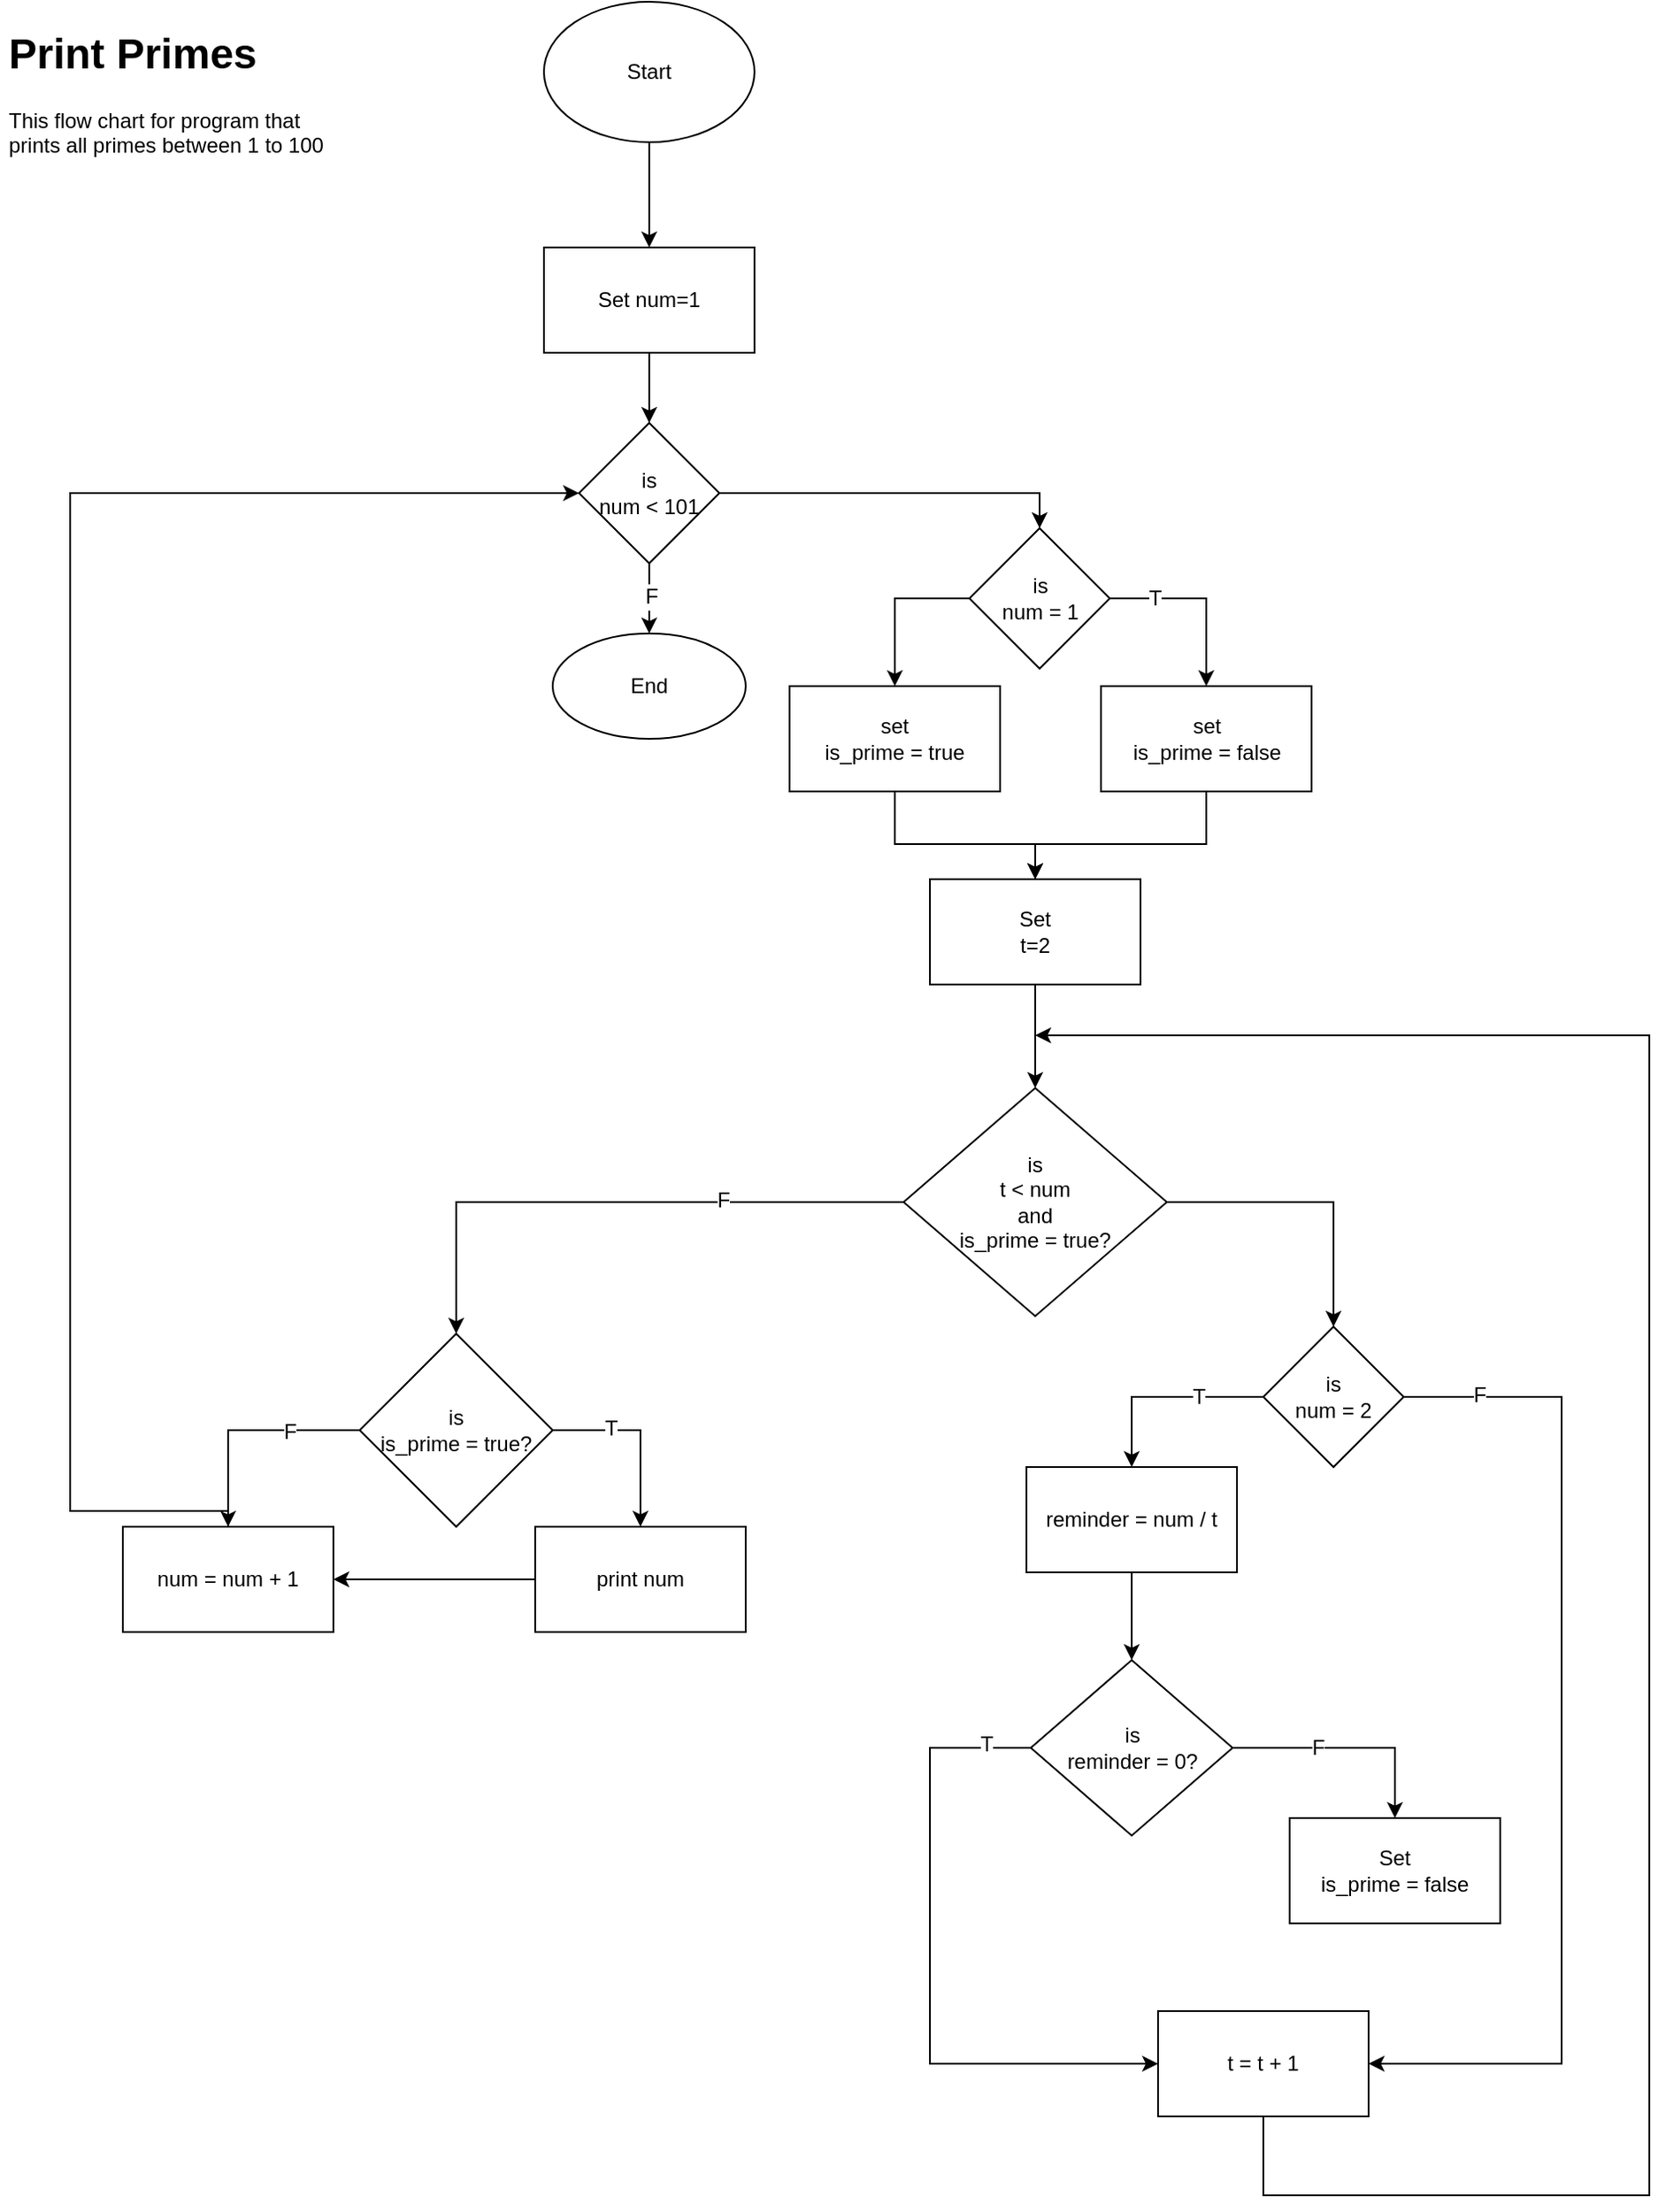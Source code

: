 <mxfile version="12.3.8" type="github" pages="1">
  <diagram id="fBhRIyqZVW_r_yEtZ3Ld" name="Page-1">
    <mxGraphModel dx="946" dy="614" grid="1" gridSize="10" guides="1" tooltips="1" connect="1" arrows="1" fold="1" page="1" pageScale="1" pageWidth="827" pageHeight="1169" math="0" shadow="0">
      <root>
        <mxCell id="0"/>
        <mxCell id="1" parent="0"/>
        <mxCell id="jRZstdHp75a4OI8d3Yq_-3" value="" style="edgeStyle=orthogonalEdgeStyle;rounded=0;orthogonalLoop=1;jettySize=auto;html=1;" edge="1" parent="1" source="jRZstdHp75a4OI8d3Yq_-1" target="jRZstdHp75a4OI8d3Yq_-2">
          <mxGeometry relative="1" as="geometry"/>
        </mxCell>
        <mxCell id="jRZstdHp75a4OI8d3Yq_-1" value="Start" style="ellipse;whiteSpace=wrap;html=1;" vertex="1" parent="1">
          <mxGeometry x="340" y="20" width="120" height="80" as="geometry"/>
        </mxCell>
        <mxCell id="jRZstdHp75a4OI8d3Yq_-5" value="" style="edgeStyle=orthogonalEdgeStyle;rounded=0;orthogonalLoop=1;jettySize=auto;html=1;" edge="1" parent="1" source="jRZstdHp75a4OI8d3Yq_-2" target="jRZstdHp75a4OI8d3Yq_-4">
          <mxGeometry relative="1" as="geometry"/>
        </mxCell>
        <mxCell id="jRZstdHp75a4OI8d3Yq_-2" value="Set num=1" style="rounded=0;whiteSpace=wrap;html=1;" vertex="1" parent="1">
          <mxGeometry x="340" y="160" width="120" height="60" as="geometry"/>
        </mxCell>
        <mxCell id="jRZstdHp75a4OI8d3Yq_-38" value="" style="edgeStyle=orthogonalEdgeStyle;rounded=0;orthogonalLoop=1;jettySize=auto;html=1;" edge="1" parent="1" source="jRZstdHp75a4OI8d3Yq_-4" target="jRZstdHp75a4OI8d3Yq_-37">
          <mxGeometry relative="1" as="geometry"/>
        </mxCell>
        <mxCell id="jRZstdHp75a4OI8d3Yq_-39" value="F" style="text;html=1;align=center;verticalAlign=middle;resizable=0;points=[];;labelBackgroundColor=#ffffff;" vertex="1" connectable="0" parent="jRZstdHp75a4OI8d3Yq_-38">
          <mxGeometry x="-0.05" y="1" relative="1" as="geometry">
            <mxPoint as="offset"/>
          </mxGeometry>
        </mxCell>
        <mxCell id="LmhTYOiQ3rj2WEejhHd--53" style="edgeStyle=orthogonalEdgeStyle;rounded=0;orthogonalLoop=1;jettySize=auto;html=1;entryX=0.5;entryY=0;entryDx=0;entryDy=0;" edge="1" parent="1" source="jRZstdHp75a4OI8d3Yq_-4" target="jRZstdHp75a4OI8d3Yq_-13">
          <mxGeometry relative="1" as="geometry"/>
        </mxCell>
        <mxCell id="jRZstdHp75a4OI8d3Yq_-4" value="is&lt;br&gt;num &amp;lt; 101" style="rhombus;whiteSpace=wrap;html=1;" vertex="1" parent="1">
          <mxGeometry x="360" y="260" width="80" height="80" as="geometry"/>
        </mxCell>
        <mxCell id="LmhTYOiQ3rj2WEejhHd--50" value="" style="edgeStyle=orthogonalEdgeStyle;rounded=0;orthogonalLoop=1;jettySize=auto;html=1;" edge="1" parent="1" source="jRZstdHp75a4OI8d3Yq_-6" target="jRZstdHp75a4OI8d3Yq_-11">
          <mxGeometry relative="1" as="geometry"/>
        </mxCell>
        <mxCell id="jRZstdHp75a4OI8d3Yq_-6" value="Set&lt;br&gt;t=2" style="rounded=0;whiteSpace=wrap;html=1;" vertex="1" parent="1">
          <mxGeometry x="560" y="520" width="120" height="60" as="geometry"/>
        </mxCell>
        <mxCell id="jRZstdHp75a4OI8d3Yq_-41" value="" style="edgeStyle=orthogonalEdgeStyle;rounded=0;orthogonalLoop=1;jettySize=auto;html=1;entryX=0.5;entryY=0;entryDx=0;entryDy=0;" edge="1" parent="1" source="jRZstdHp75a4OI8d3Yq_-11" target="jRZstdHp75a4OI8d3Yq_-40">
          <mxGeometry relative="1" as="geometry"/>
        </mxCell>
        <mxCell id="jRZstdHp75a4OI8d3Yq_-42" value="F" style="text;html=1;align=center;verticalAlign=middle;resizable=0;points=[];;labelBackgroundColor=#ffffff;" vertex="1" connectable="0" parent="jRZstdHp75a4OI8d3Yq_-41">
          <mxGeometry x="-0.376" y="-1" relative="1" as="geometry">
            <mxPoint as="offset"/>
          </mxGeometry>
        </mxCell>
        <mxCell id="LmhTYOiQ3rj2WEejhHd--56" style="edgeStyle=orthogonalEdgeStyle;rounded=0;orthogonalLoop=1;jettySize=auto;html=1;entryX=0.5;entryY=0;entryDx=0;entryDy=0;" edge="1" parent="1" source="jRZstdHp75a4OI8d3Yq_-11" target="jRZstdHp75a4OI8d3Yq_-19">
          <mxGeometry relative="1" as="geometry"/>
        </mxCell>
        <mxCell id="jRZstdHp75a4OI8d3Yq_-11" value="is&lt;br&gt;t &amp;lt; num&lt;br&gt;and&lt;br&gt;is_prime = true?" style="rhombus;whiteSpace=wrap;html=1;" vertex="1" parent="1">
          <mxGeometry x="545" y="639" width="150" height="130" as="geometry"/>
        </mxCell>
        <mxCell id="jRZstdHp75a4OI8d3Yq_-46" style="edgeStyle=orthogonalEdgeStyle;rounded=0;orthogonalLoop=1;jettySize=auto;html=1;entryX=0.5;entryY=0;entryDx=0;entryDy=0;exitX=1;exitY=0.5;exitDx=0;exitDy=0;" edge="1" parent="1" source="jRZstdHp75a4OI8d3Yq_-40" target="jRZstdHp75a4OI8d3Yq_-43">
          <mxGeometry relative="1" as="geometry"/>
        </mxCell>
        <mxCell id="jRZstdHp75a4OI8d3Yq_-47" value="T" style="text;html=1;align=center;verticalAlign=middle;resizable=0;points=[];;labelBackgroundColor=#ffffff;" vertex="1" connectable="0" parent="jRZstdHp75a4OI8d3Yq_-46">
          <mxGeometry x="-0.371" y="1" relative="1" as="geometry">
            <mxPoint as="offset"/>
          </mxGeometry>
        </mxCell>
        <mxCell id="jRZstdHp75a4OI8d3Yq_-51" style="edgeStyle=orthogonalEdgeStyle;rounded=0;orthogonalLoop=1;jettySize=auto;html=1;entryX=0.5;entryY=0;entryDx=0;entryDy=0;" edge="1" parent="1" source="jRZstdHp75a4OI8d3Yq_-40" target="jRZstdHp75a4OI8d3Yq_-48">
          <mxGeometry relative="1" as="geometry"/>
        </mxCell>
        <mxCell id="jRZstdHp75a4OI8d3Yq_-55" value="F" style="text;html=1;align=center;verticalAlign=middle;resizable=0;points=[];;labelBackgroundColor=#ffffff;" vertex="1" connectable="0" parent="jRZstdHp75a4OI8d3Yq_-51">
          <mxGeometry x="-0.383" y="1" relative="1" as="geometry">
            <mxPoint as="offset"/>
          </mxGeometry>
        </mxCell>
        <mxCell id="jRZstdHp75a4OI8d3Yq_-40" value="is&lt;br&gt;is_prime = true?" style="rhombus;whiteSpace=wrap;html=1;" vertex="1" parent="1">
          <mxGeometry x="235" y="779" width="110" height="110" as="geometry"/>
        </mxCell>
        <mxCell id="jRZstdHp75a4OI8d3Yq_-17" style="edgeStyle=orthogonalEdgeStyle;rounded=0;orthogonalLoop=1;jettySize=auto;html=1;" edge="1" parent="1" source="jRZstdHp75a4OI8d3Yq_-13" target="jRZstdHp75a4OI8d3Yq_-16">
          <mxGeometry relative="1" as="geometry">
            <Array as="points">
              <mxPoint x="717.5" y="360"/>
            </Array>
          </mxGeometry>
        </mxCell>
        <mxCell id="jRZstdHp75a4OI8d3Yq_-18" value="T" style="text;html=1;align=center;verticalAlign=middle;resizable=0;points=[];;labelBackgroundColor=#ffffff;" vertex="1" connectable="0" parent="jRZstdHp75a4OI8d3Yq_-17">
          <mxGeometry x="-0.52" relative="1" as="geometry">
            <mxPoint as="offset"/>
          </mxGeometry>
        </mxCell>
        <mxCell id="LmhTYOiQ3rj2WEejhHd--52" style="edgeStyle=orthogonalEdgeStyle;rounded=0;orthogonalLoop=1;jettySize=auto;html=1;entryX=0.5;entryY=0;entryDx=0;entryDy=0;" edge="1" parent="1" source="jRZstdHp75a4OI8d3Yq_-13" target="LmhTYOiQ3rj2WEejhHd--51">
          <mxGeometry relative="1" as="geometry">
            <Array as="points">
              <mxPoint x="540" y="360"/>
            </Array>
          </mxGeometry>
        </mxCell>
        <mxCell id="jRZstdHp75a4OI8d3Yq_-13" value="is&lt;br&gt;num = 1" style="rhombus;whiteSpace=wrap;html=1;" vertex="1" parent="1">
          <mxGeometry x="582.5" y="320" width="80" height="80" as="geometry"/>
        </mxCell>
        <mxCell id="jRZstdHp75a4OI8d3Yq_-22" style="edgeStyle=orthogonalEdgeStyle;rounded=0;orthogonalLoop=1;jettySize=auto;html=1;entryX=0.5;entryY=0;entryDx=0;entryDy=0;" edge="1" parent="1" source="jRZstdHp75a4OI8d3Yq_-19" target="jRZstdHp75a4OI8d3Yq_-21">
          <mxGeometry relative="1" as="geometry"/>
        </mxCell>
        <mxCell id="jRZstdHp75a4OI8d3Yq_-29" value="T" style="text;html=1;align=center;verticalAlign=middle;resizable=0;points=[];;labelBackgroundColor=#ffffff;" vertex="1" connectable="0" parent="jRZstdHp75a4OI8d3Yq_-22">
          <mxGeometry x="-0.356" relative="1" as="geometry">
            <mxPoint as="offset"/>
          </mxGeometry>
        </mxCell>
        <mxCell id="jRZstdHp75a4OI8d3Yq_-31" style="edgeStyle=orthogonalEdgeStyle;rounded=0;orthogonalLoop=1;jettySize=auto;html=1;entryX=1;entryY=0.5;entryDx=0;entryDy=0;" edge="1" parent="1" source="jRZstdHp75a4OI8d3Yq_-19" target="jRZstdHp75a4OI8d3Yq_-27">
          <mxGeometry relative="1" as="geometry">
            <Array as="points">
              <mxPoint x="920" y="815"/>
              <mxPoint x="920" y="1195"/>
            </Array>
          </mxGeometry>
        </mxCell>
        <mxCell id="jRZstdHp75a4OI8d3Yq_-32" value="F" style="text;html=1;align=center;verticalAlign=middle;resizable=0;points=[];;labelBackgroundColor=#ffffff;" vertex="1" connectable="0" parent="jRZstdHp75a4OI8d3Yq_-31">
          <mxGeometry x="-0.852" y="1" relative="1" as="geometry">
            <mxPoint as="offset"/>
          </mxGeometry>
        </mxCell>
        <mxCell id="jRZstdHp75a4OI8d3Yq_-19" value="is&lt;br&gt;num = 2" style="rhombus;whiteSpace=wrap;html=1;" vertex="1" parent="1">
          <mxGeometry x="750" y="775" width="80" height="80" as="geometry"/>
        </mxCell>
        <mxCell id="LmhTYOiQ3rj2WEejhHd--55" style="edgeStyle=orthogonalEdgeStyle;rounded=0;orthogonalLoop=1;jettySize=auto;html=1;" edge="1" parent="1" source="jRZstdHp75a4OI8d3Yq_-16">
          <mxGeometry relative="1" as="geometry">
            <mxPoint x="620" y="520" as="targetPoint"/>
            <Array as="points">
              <mxPoint x="718" y="500"/>
              <mxPoint x="620" y="500"/>
            </Array>
          </mxGeometry>
        </mxCell>
        <mxCell id="jRZstdHp75a4OI8d3Yq_-16" value="set&lt;br&gt;is_prime = false" style="rounded=0;whiteSpace=wrap;html=1;" vertex="1" parent="1">
          <mxGeometry x="657.5" y="410" width="120" height="60" as="geometry"/>
        </mxCell>
        <mxCell id="jRZstdHp75a4OI8d3Yq_-24" value="" style="edgeStyle=orthogonalEdgeStyle;rounded=0;orthogonalLoop=1;jettySize=auto;html=1;" edge="1" parent="1" source="jRZstdHp75a4OI8d3Yq_-21" target="jRZstdHp75a4OI8d3Yq_-23">
          <mxGeometry relative="1" as="geometry"/>
        </mxCell>
        <mxCell id="jRZstdHp75a4OI8d3Yq_-21" value="reminder = num / t" style="rounded=0;whiteSpace=wrap;html=1;" vertex="1" parent="1">
          <mxGeometry x="615" y="855" width="120" height="60" as="geometry"/>
        </mxCell>
        <mxCell id="jRZstdHp75a4OI8d3Yq_-26" style="edgeStyle=orthogonalEdgeStyle;rounded=0;orthogonalLoop=1;jettySize=auto;html=1;entryX=0.5;entryY=0;entryDx=0;entryDy=0;" edge="1" parent="1" source="jRZstdHp75a4OI8d3Yq_-23" target="jRZstdHp75a4OI8d3Yq_-25">
          <mxGeometry relative="1" as="geometry"/>
        </mxCell>
        <mxCell id="jRZstdHp75a4OI8d3Yq_-34" value="F" style="text;html=1;align=center;verticalAlign=middle;resizable=0;points=[];;labelBackgroundColor=#ffffff;" vertex="1" connectable="0" parent="jRZstdHp75a4OI8d3Yq_-26">
          <mxGeometry x="-0.268" relative="1" as="geometry">
            <mxPoint as="offset"/>
          </mxGeometry>
        </mxCell>
        <mxCell id="jRZstdHp75a4OI8d3Yq_-28" style="edgeStyle=orthogonalEdgeStyle;rounded=0;orthogonalLoop=1;jettySize=auto;html=1;entryX=0;entryY=0.5;entryDx=0;entryDy=0;exitX=0;exitY=0.5;exitDx=0;exitDy=0;" edge="1" parent="1" source="jRZstdHp75a4OI8d3Yq_-23" target="jRZstdHp75a4OI8d3Yq_-27">
          <mxGeometry relative="1" as="geometry">
            <Array as="points">
              <mxPoint x="560" y="1015"/>
              <mxPoint x="560" y="1195"/>
            </Array>
          </mxGeometry>
        </mxCell>
        <mxCell id="jRZstdHp75a4OI8d3Yq_-35" value="T" style="text;html=1;align=center;verticalAlign=middle;resizable=0;points=[];;labelBackgroundColor=#ffffff;" vertex="1" connectable="0" parent="jRZstdHp75a4OI8d3Yq_-28">
          <mxGeometry x="-0.859" y="-2" relative="1" as="geometry">
            <mxPoint as="offset"/>
          </mxGeometry>
        </mxCell>
        <mxCell id="jRZstdHp75a4OI8d3Yq_-23" value="is&lt;br&gt;reminder = 0?" style="rhombus;whiteSpace=wrap;html=1;" vertex="1" parent="1">
          <mxGeometry x="617.5" y="965" width="115" height="100" as="geometry"/>
        </mxCell>
        <mxCell id="jRZstdHp75a4OI8d3Yq_-25" value="Set&lt;br&gt;is_prime = false" style="rounded=0;whiteSpace=wrap;html=1;" vertex="1" parent="1">
          <mxGeometry x="765" y="1055" width="120" height="60" as="geometry"/>
        </mxCell>
        <mxCell id="jRZstdHp75a4OI8d3Yq_-36" style="edgeStyle=orthogonalEdgeStyle;rounded=0;orthogonalLoop=1;jettySize=auto;html=1;exitX=0.5;exitY=1;exitDx=0;exitDy=0;" edge="1" parent="1" source="jRZstdHp75a4OI8d3Yq_-27">
          <mxGeometry relative="1" as="geometry">
            <mxPoint x="620" y="609" as="targetPoint"/>
            <Array as="points">
              <mxPoint x="750" y="1270"/>
              <mxPoint x="970" y="1270"/>
              <mxPoint x="970" y="609"/>
            </Array>
          </mxGeometry>
        </mxCell>
        <mxCell id="jRZstdHp75a4OI8d3Yq_-27" value="t = t + 1" style="rounded=0;whiteSpace=wrap;html=1;" vertex="1" parent="1">
          <mxGeometry x="690" y="1165" width="120" height="60" as="geometry"/>
        </mxCell>
        <mxCell id="jRZstdHp75a4OI8d3Yq_-37" value="End" style="ellipse;whiteSpace=wrap;html=1;" vertex="1" parent="1">
          <mxGeometry x="345" y="380" width="110" height="60" as="geometry"/>
        </mxCell>
        <mxCell id="jRZstdHp75a4OI8d3Yq_-53" style="edgeStyle=orthogonalEdgeStyle;rounded=0;orthogonalLoop=1;jettySize=auto;html=1;entryX=1;entryY=0.5;entryDx=0;entryDy=0;" edge="1" parent="1" source="jRZstdHp75a4OI8d3Yq_-43" target="jRZstdHp75a4OI8d3Yq_-48">
          <mxGeometry relative="1" as="geometry"/>
        </mxCell>
        <mxCell id="jRZstdHp75a4OI8d3Yq_-43" value="print num" style="rounded=0;whiteSpace=wrap;html=1;" vertex="1" parent="1">
          <mxGeometry x="335" y="889" width="120" height="60" as="geometry"/>
        </mxCell>
        <mxCell id="jRZstdHp75a4OI8d3Yq_-54" style="edgeStyle=orthogonalEdgeStyle;rounded=0;orthogonalLoop=1;jettySize=auto;html=1;entryX=0;entryY=0.5;entryDx=0;entryDy=0;exitX=0.5;exitY=1;exitDx=0;exitDy=0;" edge="1" parent="1" source="jRZstdHp75a4OI8d3Yq_-48" target="jRZstdHp75a4OI8d3Yq_-4">
          <mxGeometry relative="1" as="geometry">
            <Array as="points">
              <mxPoint x="160" y="880"/>
              <mxPoint x="70" y="880"/>
              <mxPoint x="70" y="300"/>
            </Array>
          </mxGeometry>
        </mxCell>
        <mxCell id="jRZstdHp75a4OI8d3Yq_-48" value="num = num + 1" style="rounded=0;whiteSpace=wrap;html=1;" vertex="1" parent="1">
          <mxGeometry x="100" y="889" width="120" height="60" as="geometry"/>
        </mxCell>
        <mxCell id="jRZstdHp75a4OI8d3Yq_-56" value="&lt;h1&gt;Print Primes&lt;/h1&gt;&lt;p&gt;This flow chart for program that prints all primes between 1 to 100&lt;/p&gt;" style="text;html=1;strokeColor=none;fillColor=none;spacing=5;spacingTop=-20;whiteSpace=wrap;overflow=hidden;rounded=0;" vertex="1" parent="1">
          <mxGeometry x="30" y="30" width="190" height="120" as="geometry"/>
        </mxCell>
        <mxCell id="LmhTYOiQ3rj2WEejhHd--54" style="edgeStyle=orthogonalEdgeStyle;rounded=0;orthogonalLoop=1;jettySize=auto;html=1;entryX=0.5;entryY=0;entryDx=0;entryDy=0;" edge="1" parent="1" source="LmhTYOiQ3rj2WEejhHd--51" target="jRZstdHp75a4OI8d3Yq_-6">
          <mxGeometry relative="1" as="geometry">
            <Array as="points">
              <mxPoint x="540" y="500"/>
              <mxPoint x="620" y="500"/>
            </Array>
          </mxGeometry>
        </mxCell>
        <mxCell id="LmhTYOiQ3rj2WEejhHd--51" value="set&lt;br&gt;is_prime = true" style="rounded=0;whiteSpace=wrap;html=1;" vertex="1" parent="1">
          <mxGeometry x="480" y="410" width="120" height="60" as="geometry"/>
        </mxCell>
      </root>
    </mxGraphModel>
  </diagram>
</mxfile>
